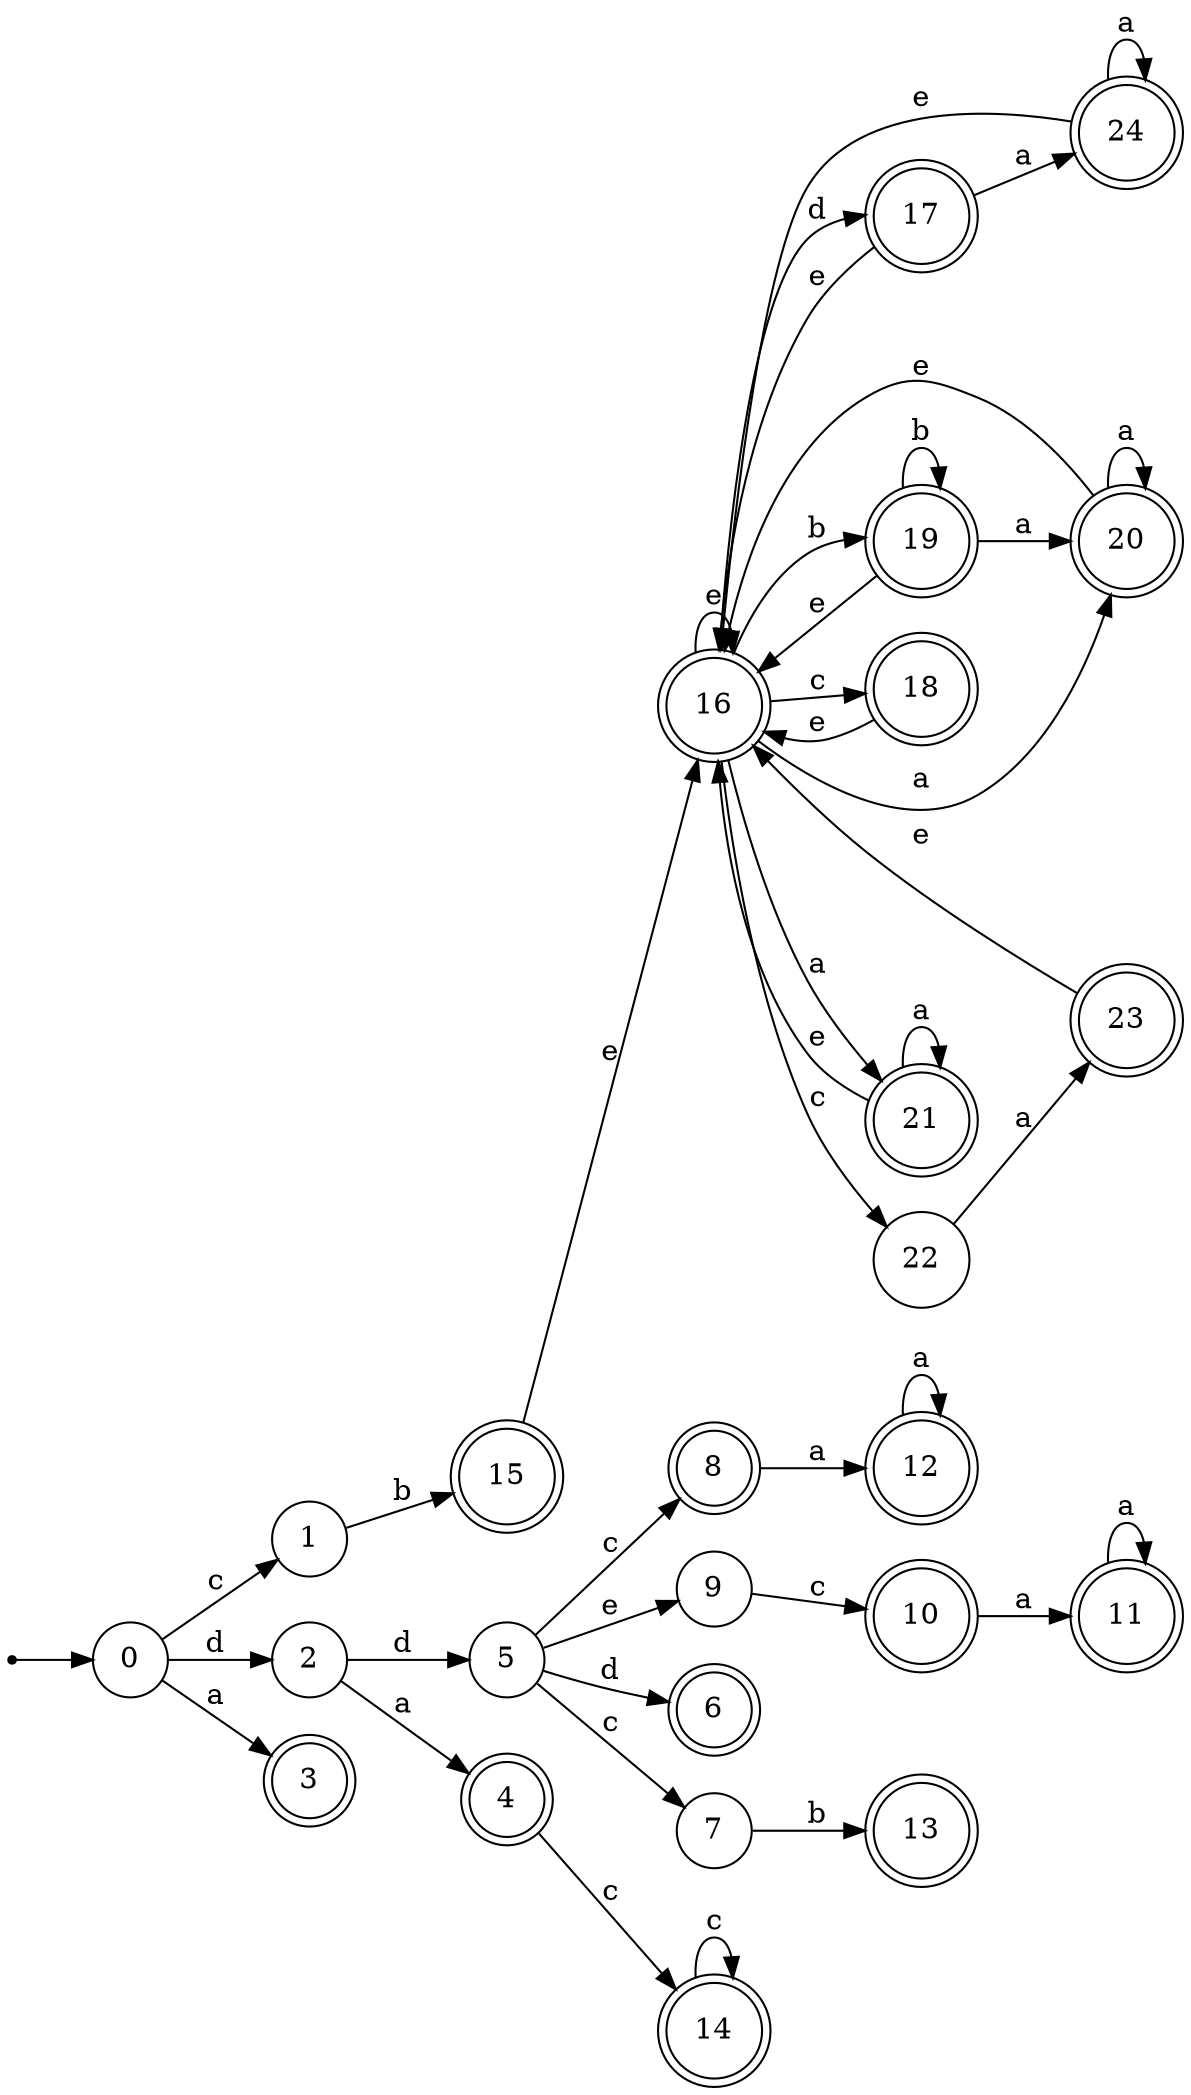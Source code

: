 digraph finite_state_machine {
rankdir=LR;
size="20,20";
node [shape = point]; "dummy0"
node [shape = circle]; "0";
"dummy0" -> "0";
node [shape = circle]; "1";
node [shape = circle]; "2";
node [shape = doublecircle]; "3";node [shape = doublecircle]; "4";node [shape = circle]; "5";
node [shape = doublecircle]; "6";node [shape = circle]; "7";
node [shape = doublecircle]; "8";node [shape = circle]; "9";
node [shape = doublecircle]; "10";node [shape = doublecircle]; "11";node [shape = doublecircle]; "12";node [shape = doublecircle]; "13";node [shape = doublecircle]; "14";node [shape = doublecircle]; "15";node [shape = doublecircle]; "16";node [shape = doublecircle]; "17";node [shape = doublecircle]; "18";node [shape = doublecircle]; "19";node [shape = doublecircle]; "20";node [shape = doublecircle]; "21";node [shape = circle]; "22";
node [shape = doublecircle]; "23";node [shape = doublecircle]; "24";"0" -> "1" [label = "c"];
 "0" -> "2" [label = "d"];
 "0" -> "3" [label = "a"];
 "2" -> "4" [label = "a"];
 "2" -> "5" [label = "d"];
 "5" -> "6" [label = "d"];
 "5" -> "8" [label = "c"];
 "5" -> "7" [label = "c"];
 "5" -> "9" [label = "e"];
 "9" -> "10" [label = "c"];
 "10" -> "11" [label = "a"];
 "11" -> "11" [label = "a"];
 "8" -> "12" [label = "a"];
 "12" -> "12" [label = "a"];
 "7" -> "13" [label = "b"];
 "4" -> "14" [label = "c"];
 "14" -> "14" [label = "c"];
 "1" -> "15" [label = "b"];
 "15" -> "16" [label = "e"];
 "16" -> "16" [label = "e"];
 "16" -> "17" [label = "d"];
 "16" -> "18" [label = "c"];
 "16" -> "22" [label = "c"];
 "16" -> "19" [label = "b"];
 "16" -> "20" [label = "a"];
 "16" -> "21" [label = "a"];
 "22" -> "23" [label = "a"];
 "23" -> "16" [label = "e"];
 "21" -> "21" [label = "a"];
 "21" -> "16" [label = "e"];
 "20" -> "20" [label = "a"];
 "20" -> "16" [label = "e"];
 "19" -> "19" [label = "b"];
 "19" -> "20" [label = "a"];
 "19" -> "16" [label = "e"];
 "18" -> "16" [label = "e"];
 "17" -> "24" [label = "a"];
 "17" -> "16" [label = "e"];
 "24" -> "24" [label = "a"];
 "24" -> "16" [label = "e"];
 }
